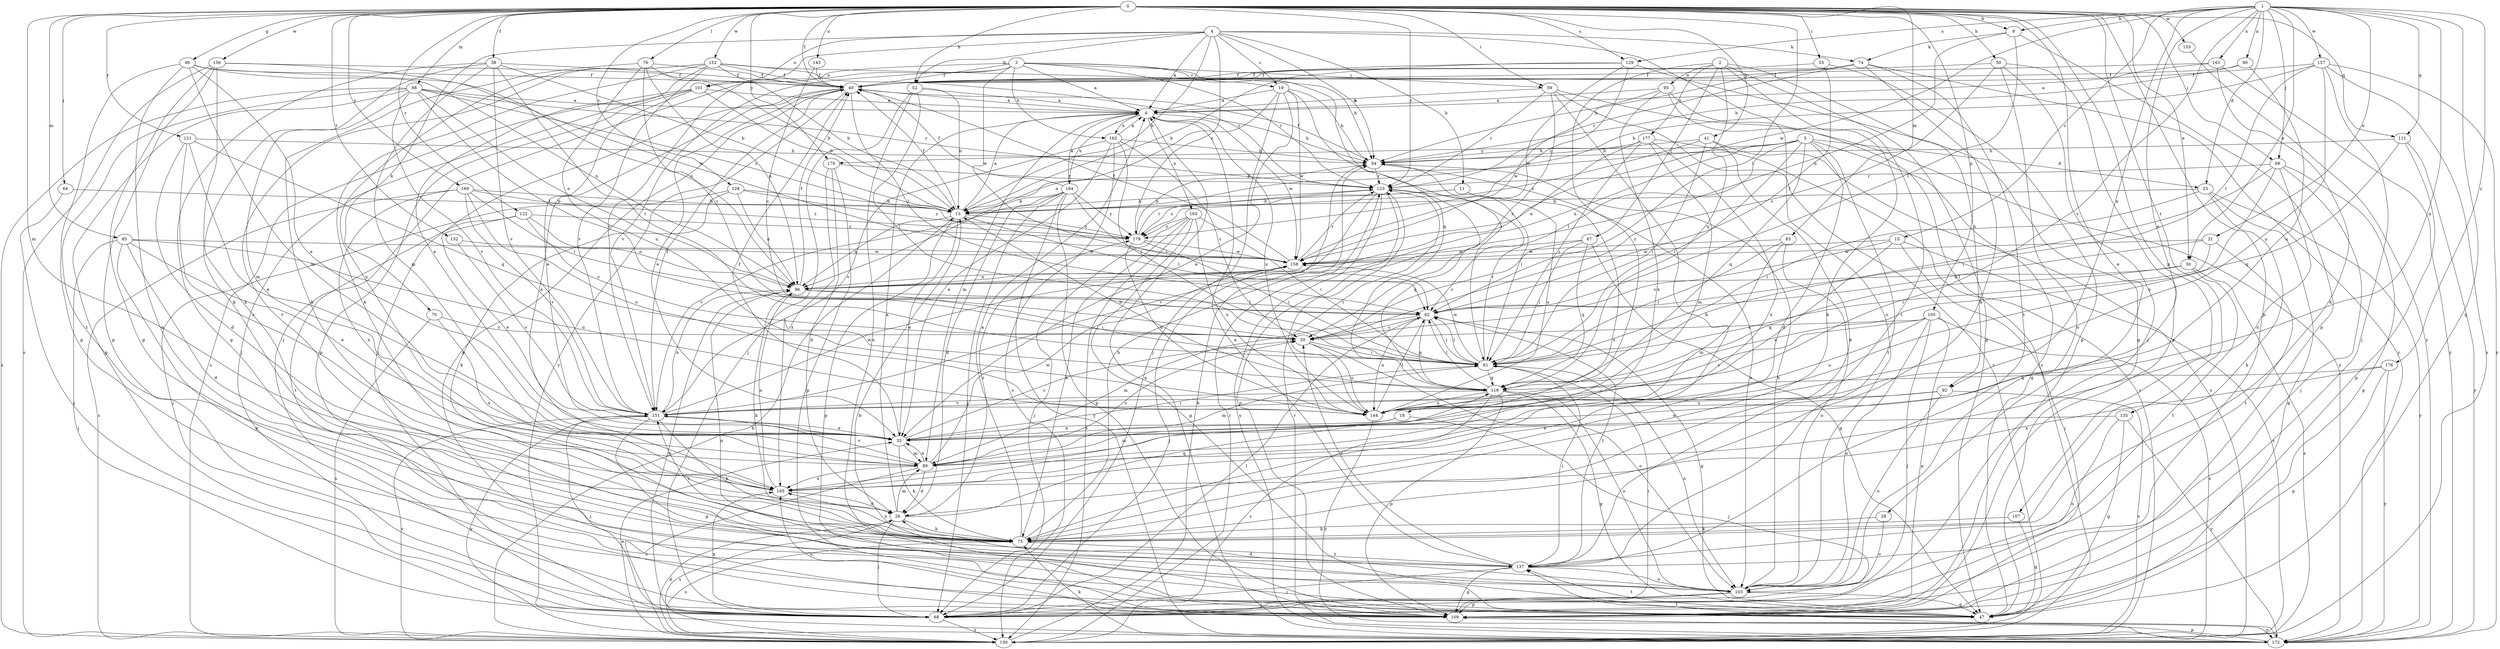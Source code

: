 strict digraph  {
0;
1;
2;
3;
4;
5;
6;
9;
11;
13;
15;
18;
19;
20;
25;
26;
29;
30;
31;
33;
38;
40;
41;
46;
47;
50;
52;
54;
55;
59;
61;
64;
66;
67;
68;
70;
74;
75;
76;
82;
83;
85;
88;
89;
90;
92;
95;
96;
101;
103;
105;
107;
109;
111;
116;
121;
122;
123;
128;
129;
130;
132;
135;
137;
143;
144;
151;
152;
153;
156;
157;
158;
161;
162;
163;
164;
165;
169;
170;
172;
176;
177;
179;
0 -> 9  [label=b];
0 -> 29  [label=e];
0 -> 30  [label=e];
0 -> 38  [label=f];
0 -> 40  [label=f];
0 -> 41  [label=g];
0 -> 46  [label=g];
0 -> 50  [label=h];
0 -> 52  [label=h];
0 -> 55  [label=i];
0 -> 59  [label=i];
0 -> 64  [label=j];
0 -> 66  [label=j];
0 -> 76  [label=l];
0 -> 82  [label=l];
0 -> 83  [label=m];
0 -> 85  [label=m];
0 -> 88  [label=m];
0 -> 89  [label=m];
0 -> 105  [label=p];
0 -> 107  [label=p];
0 -> 109  [label=p];
0 -> 111  [label=q];
0 -> 121  [label=r];
0 -> 122  [label=r];
0 -> 123  [label=r];
0 -> 128  [label=s];
0 -> 129  [label=s];
0 -> 132  [label=t];
0 -> 135  [label=t];
0 -> 143  [label=u];
0 -> 152  [label=w];
0 -> 153  [label=w];
0 -> 156  [label=w];
0 -> 169  [label=y];
0 -> 170  [label=y];
1 -> 9  [label=b];
1 -> 15  [label=c];
1 -> 25  [label=d];
1 -> 30  [label=e];
1 -> 31  [label=e];
1 -> 33  [label=e];
1 -> 47  [label=g];
1 -> 66  [label=j];
1 -> 90  [label=n];
1 -> 92  [label=n];
1 -> 111  [label=q];
1 -> 129  [label=s];
1 -> 144  [label=u];
1 -> 151  [label=v];
1 -> 157  [label=w];
1 -> 158  [label=w];
1 -> 161  [label=x];
1 -> 176  [label=z];
2 -> 18  [label=c];
2 -> 47  [label=g];
2 -> 67  [label=j];
2 -> 92  [label=n];
2 -> 95  [label=n];
2 -> 116  [label=q];
2 -> 137  [label=t];
2 -> 177  [label=z];
3 -> 6  [label=a];
3 -> 19  [label=c];
3 -> 40  [label=f];
3 -> 59  [label=i];
3 -> 68  [label=j];
3 -> 101  [label=o];
3 -> 116  [label=q];
3 -> 123  [label=r];
3 -> 151  [label=v];
3 -> 158  [label=w];
3 -> 162  [label=x];
4 -> 6  [label=a];
4 -> 11  [label=b];
4 -> 13  [label=b];
4 -> 19  [label=c];
4 -> 52  [label=h];
4 -> 54  [label=h];
4 -> 70  [label=k];
4 -> 74  [label=k];
4 -> 101  [label=o];
4 -> 103  [label=o];
4 -> 151  [label=v];
4 -> 179  [label=z];
5 -> 13  [label=b];
5 -> 25  [label=d];
5 -> 26  [label=d];
5 -> 47  [label=g];
5 -> 61  [label=i];
5 -> 82  [label=l];
5 -> 96  [label=n];
5 -> 116  [label=q];
5 -> 137  [label=t];
5 -> 170  [label=y];
6 -> 54  [label=h];
6 -> 89  [label=m];
6 -> 144  [label=u];
6 -> 158  [label=w];
6 -> 162  [label=x];
6 -> 163  [label=x];
6 -> 164  [label=x];
9 -> 74  [label=k];
9 -> 82  [label=l];
9 -> 96  [label=n];
9 -> 109  [label=p];
11 -> 13  [label=b];
11 -> 144  [label=u];
11 -> 165  [label=x];
11 -> 179  [label=z];
13 -> 6  [label=a];
13 -> 33  [label=e];
13 -> 40  [label=f];
13 -> 82  [label=l];
13 -> 96  [label=n];
13 -> 109  [label=p];
13 -> 179  [label=z];
15 -> 20  [label=c];
15 -> 33  [label=e];
15 -> 68  [label=j];
15 -> 130  [label=s];
15 -> 158  [label=w];
18 -> 33  [label=e];
18 -> 68  [label=j];
18 -> 89  [label=m];
19 -> 6  [label=a];
19 -> 33  [label=e];
19 -> 54  [label=h];
19 -> 61  [label=i];
19 -> 68  [label=j];
19 -> 96  [label=n];
19 -> 158  [label=w];
20 -> 61  [label=i];
20 -> 103  [label=o];
20 -> 144  [label=u];
25 -> 13  [label=b];
25 -> 47  [label=g];
25 -> 61  [label=i];
25 -> 75  [label=k];
25 -> 172  [label=y];
26 -> 6  [label=a];
26 -> 68  [label=j];
26 -> 75  [label=k];
26 -> 89  [label=m];
26 -> 116  [label=q];
26 -> 130  [label=s];
26 -> 179  [label=z];
29 -> 75  [label=k];
29 -> 103  [label=o];
30 -> 96  [label=n];
30 -> 116  [label=q];
30 -> 130  [label=s];
30 -> 137  [label=t];
31 -> 61  [label=i];
31 -> 82  [label=l];
31 -> 137  [label=t];
31 -> 158  [label=w];
33 -> 20  [label=c];
33 -> 40  [label=f];
33 -> 61  [label=i];
33 -> 75  [label=k];
33 -> 89  [label=m];
38 -> 13  [label=b];
38 -> 40  [label=f];
38 -> 47  [label=g];
38 -> 61  [label=i];
38 -> 75  [label=k];
38 -> 89  [label=m];
38 -> 151  [label=v];
40 -> 6  [label=a];
40 -> 33  [label=e];
40 -> 68  [label=j];
40 -> 82  [label=l];
40 -> 109  [label=p];
40 -> 165  [label=x];
40 -> 172  [label=y];
41 -> 54  [label=h];
41 -> 61  [label=i];
41 -> 75  [label=k];
41 -> 130  [label=s];
41 -> 179  [label=z];
46 -> 33  [label=e];
46 -> 40  [label=f];
46 -> 47  [label=g];
46 -> 89  [label=m];
46 -> 96  [label=n];
46 -> 103  [label=o];
46 -> 158  [label=w];
47 -> 137  [label=t];
50 -> 20  [label=c];
50 -> 40  [label=f];
50 -> 68  [label=j];
50 -> 103  [label=o];
50 -> 109  [label=p];
52 -> 6  [label=a];
52 -> 13  [label=b];
52 -> 61  [label=i];
52 -> 68  [label=j];
52 -> 103  [label=o];
54 -> 40  [label=f];
54 -> 61  [label=i];
54 -> 103  [label=o];
54 -> 123  [label=r];
55 -> 40  [label=f];
55 -> 82  [label=l];
55 -> 109  [label=p];
59 -> 6  [label=a];
59 -> 20  [label=c];
59 -> 75  [label=k];
59 -> 123  [label=r];
59 -> 130  [label=s];
59 -> 172  [label=y];
61 -> 82  [label=l];
61 -> 89  [label=m];
61 -> 103  [label=o];
61 -> 116  [label=q];
61 -> 123  [label=r];
61 -> 158  [label=w];
64 -> 13  [label=b];
64 -> 68  [label=j];
66 -> 47  [label=g];
66 -> 61  [label=i];
66 -> 68  [label=j];
66 -> 123  [label=r];
66 -> 144  [label=u];
66 -> 165  [label=x];
67 -> 20  [label=c];
67 -> 47  [label=g];
67 -> 61  [label=i];
67 -> 116  [label=q];
67 -> 158  [label=w];
68 -> 82  [label=l];
68 -> 96  [label=n];
68 -> 130  [label=s];
68 -> 165  [label=x];
70 -> 20  [label=c];
70 -> 130  [label=s];
70 -> 165  [label=x];
74 -> 40  [label=f];
74 -> 54  [label=h];
74 -> 75  [label=k];
74 -> 123  [label=r];
74 -> 137  [label=t];
74 -> 172  [label=y];
75 -> 6  [label=a];
75 -> 54  [label=h];
75 -> 130  [label=s];
75 -> 137  [label=t];
75 -> 151  [label=v];
75 -> 165  [label=x];
76 -> 13  [label=b];
76 -> 20  [label=c];
76 -> 40  [label=f];
76 -> 75  [label=k];
76 -> 96  [label=n];
76 -> 144  [label=u];
82 -> 20  [label=c];
82 -> 47  [label=g];
82 -> 61  [label=i];
82 -> 89  [label=m];
82 -> 116  [label=q];
82 -> 144  [label=u];
83 -> 61  [label=i];
83 -> 89  [label=m];
83 -> 103  [label=o];
83 -> 158  [label=w];
85 -> 26  [label=d];
85 -> 33  [label=e];
85 -> 47  [label=g];
85 -> 68  [label=j];
85 -> 144  [label=u];
85 -> 158  [label=w];
88 -> 6  [label=a];
88 -> 82  [label=l];
88 -> 89  [label=m];
88 -> 96  [label=n];
88 -> 109  [label=p];
88 -> 123  [label=r];
88 -> 130  [label=s];
88 -> 137  [label=t];
88 -> 151  [label=v];
88 -> 179  [label=z];
89 -> 20  [label=c];
89 -> 26  [label=d];
89 -> 33  [label=e];
89 -> 130  [label=s];
89 -> 151  [label=v];
89 -> 158  [label=w];
89 -> 165  [label=x];
90 -> 40  [label=f];
90 -> 54  [label=h];
90 -> 144  [label=u];
92 -> 33  [label=e];
92 -> 103  [label=o];
92 -> 130  [label=s];
92 -> 144  [label=u];
95 -> 6  [label=a];
95 -> 75  [label=k];
95 -> 130  [label=s];
95 -> 158  [label=w];
95 -> 165  [label=x];
96 -> 40  [label=f];
96 -> 61  [label=i];
96 -> 75  [label=k];
96 -> 82  [label=l];
101 -> 6  [label=a];
101 -> 13  [label=b];
101 -> 33  [label=e];
101 -> 68  [label=j];
101 -> 109  [label=p];
101 -> 130  [label=s];
103 -> 26  [label=d];
103 -> 47  [label=g];
103 -> 54  [label=h];
103 -> 68  [label=j];
103 -> 96  [label=n];
103 -> 109  [label=p];
105 -> 20  [label=c];
105 -> 68  [label=j];
105 -> 103  [label=o];
105 -> 109  [label=p];
105 -> 130  [label=s];
105 -> 144  [label=u];
105 -> 151  [label=v];
107 -> 47  [label=g];
107 -> 75  [label=k];
109 -> 13  [label=b];
109 -> 61  [label=i];
109 -> 165  [label=x];
109 -> 172  [label=y];
111 -> 54  [label=h];
111 -> 109  [label=p];
111 -> 116  [label=q];
111 -> 172  [label=y];
116 -> 13  [label=b];
116 -> 47  [label=g];
116 -> 82  [label=l];
116 -> 103  [label=o];
116 -> 109  [label=p];
116 -> 130  [label=s];
116 -> 144  [label=u];
116 -> 151  [label=v];
121 -> 26  [label=d];
121 -> 33  [label=e];
121 -> 54  [label=h];
121 -> 116  [label=q];
121 -> 165  [label=x];
122 -> 20  [label=c];
122 -> 33  [label=e];
122 -> 96  [label=n];
122 -> 137  [label=t];
122 -> 179  [label=z];
123 -> 13  [label=b];
123 -> 109  [label=p];
123 -> 116  [label=q];
123 -> 151  [label=v];
123 -> 172  [label=y];
128 -> 13  [label=b];
128 -> 68  [label=j];
128 -> 75  [label=k];
128 -> 96  [label=n];
128 -> 179  [label=z];
129 -> 13  [label=b];
129 -> 40  [label=f];
129 -> 47  [label=g];
129 -> 158  [label=w];
129 -> 179  [label=z];
130 -> 13  [label=b];
130 -> 26  [label=d];
130 -> 33  [label=e];
130 -> 54  [label=h];
130 -> 123  [label=r];
130 -> 151  [label=v];
132 -> 151  [label=v];
132 -> 158  [label=w];
135 -> 33  [label=e];
135 -> 47  [label=g];
135 -> 103  [label=o];
135 -> 172  [label=y];
137 -> 6  [label=a];
137 -> 20  [label=c];
137 -> 61  [label=i];
137 -> 68  [label=j];
137 -> 82  [label=l];
137 -> 103  [label=o];
137 -> 109  [label=p];
143 -> 20  [label=c];
143 -> 40  [label=f];
144 -> 82  [label=l];
144 -> 123  [label=r];
144 -> 172  [label=y];
151 -> 33  [label=e];
151 -> 40  [label=f];
151 -> 47  [label=g];
151 -> 68  [label=j];
151 -> 75  [label=k];
151 -> 96  [label=n];
151 -> 158  [label=w];
151 -> 172  [label=y];
152 -> 13  [label=b];
152 -> 33  [label=e];
152 -> 40  [label=f];
152 -> 54  [label=h];
152 -> 75  [label=k];
152 -> 123  [label=r];
152 -> 137  [label=t];
152 -> 151  [label=v];
152 -> 165  [label=x];
153 -> 172  [label=y];
156 -> 40  [label=f];
156 -> 47  [label=g];
156 -> 75  [label=k];
156 -> 96  [label=n];
156 -> 109  [label=p];
156 -> 130  [label=s];
157 -> 13  [label=b];
157 -> 40  [label=f];
157 -> 68  [label=j];
157 -> 82  [label=l];
157 -> 130  [label=s];
157 -> 144  [label=u];
157 -> 172  [label=y];
158 -> 40  [label=f];
158 -> 68  [label=j];
158 -> 96  [label=n];
158 -> 123  [label=r];
161 -> 6  [label=a];
161 -> 40  [label=f];
161 -> 75  [label=k];
161 -> 172  [label=y];
162 -> 6  [label=a];
162 -> 20  [label=c];
162 -> 33  [label=e];
162 -> 54  [label=h];
162 -> 61  [label=i];
162 -> 130  [label=s];
162 -> 151  [label=v];
163 -> 47  [label=g];
163 -> 61  [label=i];
163 -> 68  [label=j];
163 -> 75  [label=k];
163 -> 130  [label=s];
163 -> 144  [label=u];
163 -> 179  [label=z];
164 -> 6  [label=a];
164 -> 13  [label=b];
164 -> 26  [label=d];
164 -> 40  [label=f];
164 -> 68  [label=j];
164 -> 82  [label=l];
164 -> 109  [label=p];
164 -> 151  [label=v];
164 -> 172  [label=y];
164 -> 179  [label=z];
165 -> 26  [label=d];
165 -> 96  [label=n];
169 -> 13  [label=b];
169 -> 82  [label=l];
169 -> 130  [label=s];
169 -> 144  [label=u];
169 -> 151  [label=v];
169 -> 165  [label=x];
169 -> 179  [label=z];
170 -> 26  [label=d];
170 -> 109  [label=p];
170 -> 123  [label=r];
170 -> 165  [label=x];
172 -> 6  [label=a];
172 -> 75  [label=k];
172 -> 109  [label=p];
172 -> 123  [label=r];
172 -> 137  [label=t];
176 -> 109  [label=p];
176 -> 116  [label=q];
176 -> 165  [label=x];
176 -> 172  [label=y];
177 -> 54  [label=h];
177 -> 61  [label=i];
177 -> 89  [label=m];
177 -> 96  [label=n];
177 -> 130  [label=s];
177 -> 165  [label=x];
179 -> 54  [label=h];
179 -> 61  [label=i];
179 -> 123  [label=r];
179 -> 144  [label=u];
179 -> 158  [label=w];
}
